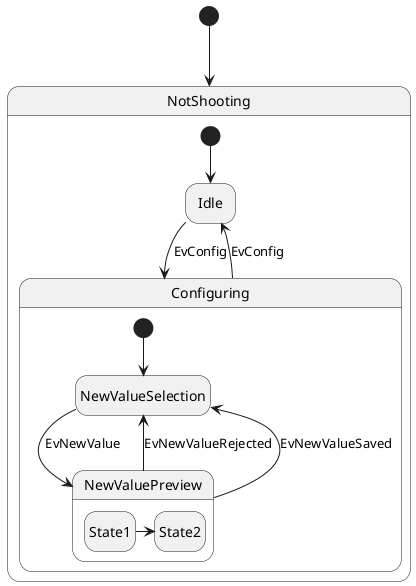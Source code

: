 @startuml
hide empty description

[*] --> NotShooting

state NotShooting {
    [*] --> Idle
    Idle --> Configuring : EvConfig
    Configuring --> Idle : EvConfig
}

state Configuring {
    [*] --> NewValueSelection
    NewValueSelection --> NewValuePreview : EvNewValue
    NewValuePreview --> NewValueSelection : EvNewValueRejected
    NewValuePreview --> NewValueSelection : EvNewValueSaved

    state NewValuePreview {
        State1 -> State2
    }
}
@enduml

